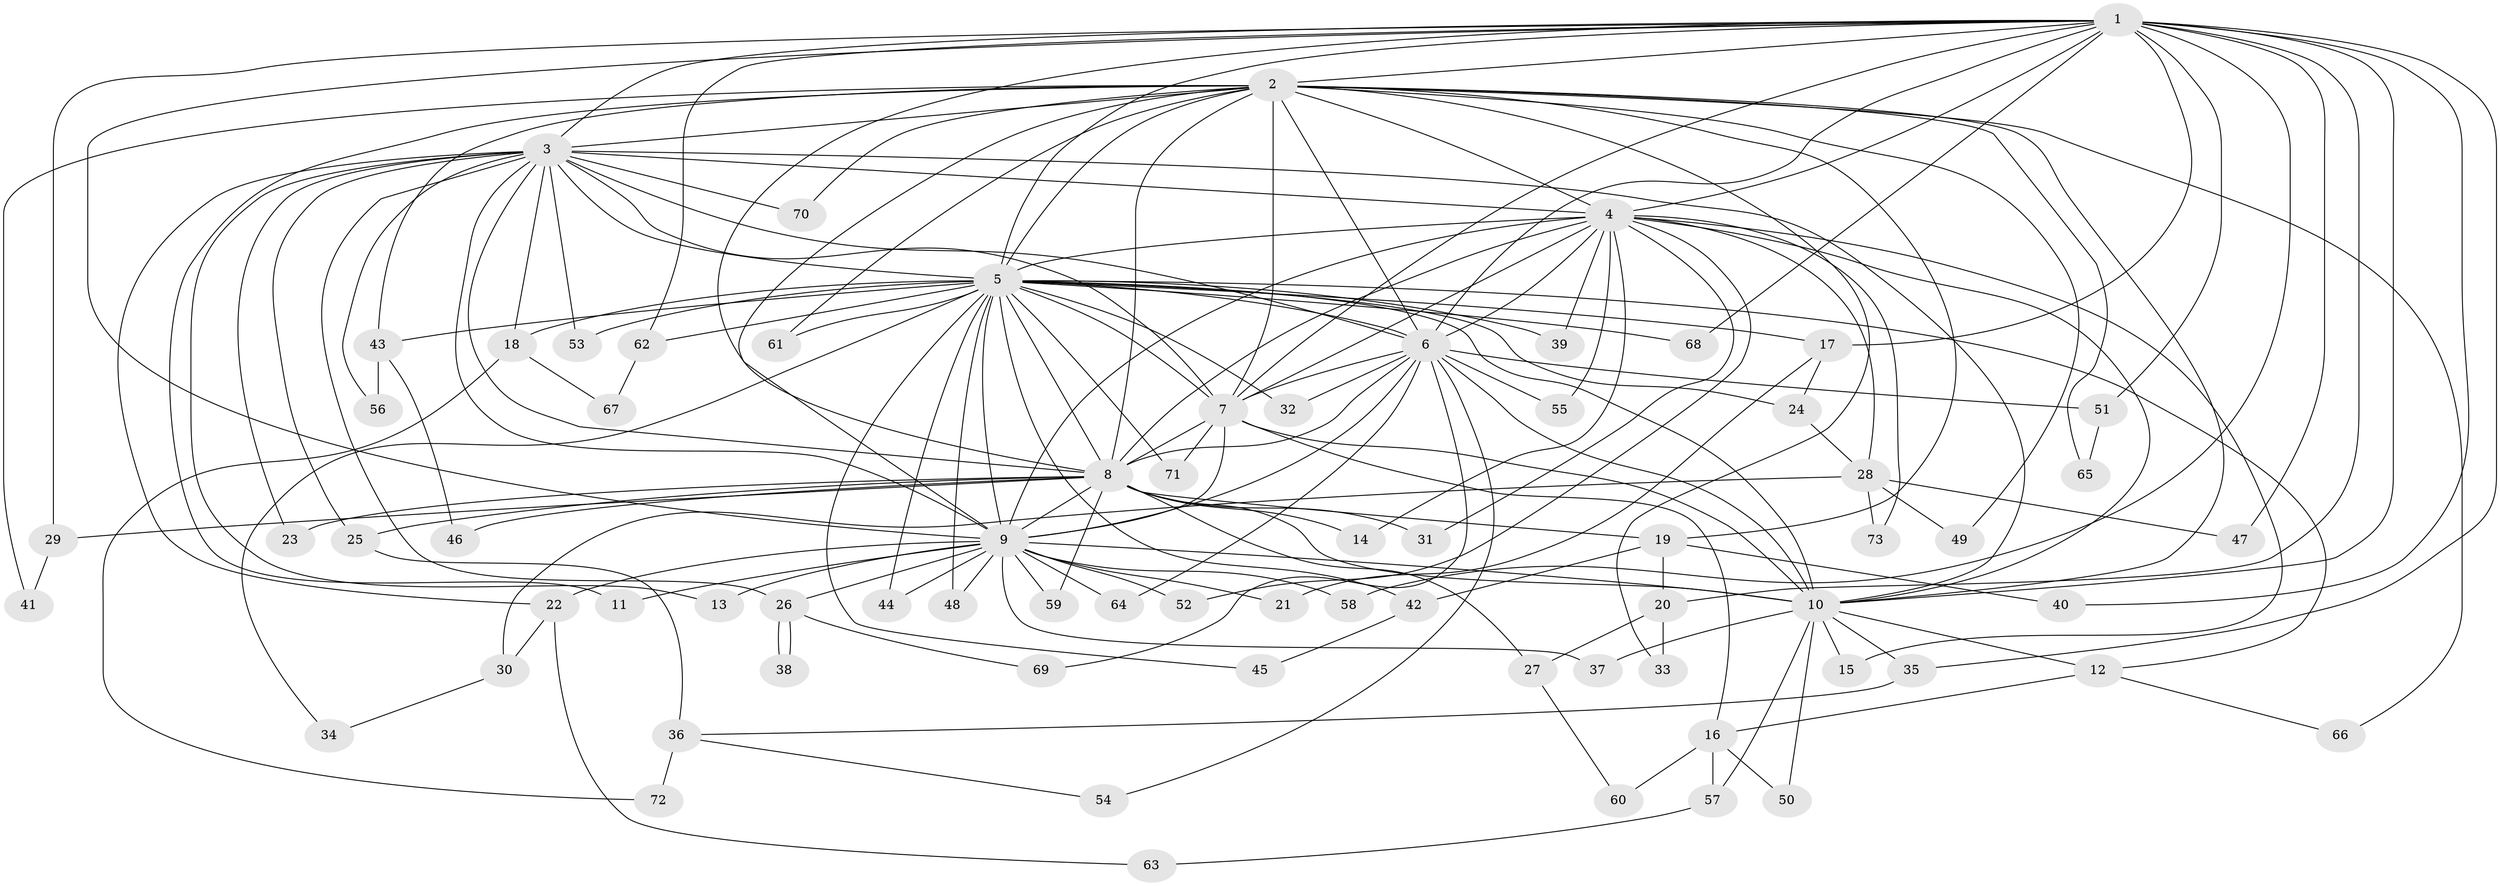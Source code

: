 // coarse degree distribution, {5: 0.047619047619047616, 1: 0.5238095238095238, 2: 0.3333333333333333, 13: 0.09523809523809523}
// Generated by graph-tools (version 1.1) at 2025/47/03/04/25 21:47:38]
// undirected, 73 vertices, 171 edges
graph export_dot {
graph [start="1"]
  node [color=gray90,style=filled];
  1;
  2;
  3;
  4;
  5;
  6;
  7;
  8;
  9;
  10;
  11;
  12;
  13;
  14;
  15;
  16;
  17;
  18;
  19;
  20;
  21;
  22;
  23;
  24;
  25;
  26;
  27;
  28;
  29;
  30;
  31;
  32;
  33;
  34;
  35;
  36;
  37;
  38;
  39;
  40;
  41;
  42;
  43;
  44;
  45;
  46;
  47;
  48;
  49;
  50;
  51;
  52;
  53;
  54;
  55;
  56;
  57;
  58;
  59;
  60;
  61;
  62;
  63;
  64;
  65;
  66;
  67;
  68;
  69;
  70;
  71;
  72;
  73;
  1 -- 2;
  1 -- 3;
  1 -- 4;
  1 -- 5;
  1 -- 6;
  1 -- 7;
  1 -- 8;
  1 -- 9;
  1 -- 10;
  1 -- 17;
  1 -- 20;
  1 -- 29;
  1 -- 35;
  1 -- 40;
  1 -- 47;
  1 -- 51;
  1 -- 58;
  1 -- 62;
  1 -- 68;
  2 -- 3;
  2 -- 4;
  2 -- 5;
  2 -- 6;
  2 -- 7;
  2 -- 8;
  2 -- 9;
  2 -- 10;
  2 -- 11;
  2 -- 19;
  2 -- 33;
  2 -- 41;
  2 -- 43;
  2 -- 49;
  2 -- 61;
  2 -- 65;
  2 -- 66;
  2 -- 70;
  3 -- 4;
  3 -- 5;
  3 -- 6;
  3 -- 7;
  3 -- 8;
  3 -- 9;
  3 -- 10;
  3 -- 13;
  3 -- 18;
  3 -- 22;
  3 -- 23;
  3 -- 25;
  3 -- 26;
  3 -- 53;
  3 -- 56;
  3 -- 70;
  4 -- 5;
  4 -- 6;
  4 -- 7;
  4 -- 8;
  4 -- 9;
  4 -- 10;
  4 -- 14;
  4 -- 15;
  4 -- 28;
  4 -- 31;
  4 -- 39;
  4 -- 52;
  4 -- 55;
  4 -- 73;
  5 -- 6;
  5 -- 7;
  5 -- 8;
  5 -- 9;
  5 -- 10;
  5 -- 12;
  5 -- 17;
  5 -- 18;
  5 -- 24;
  5 -- 32;
  5 -- 34;
  5 -- 39;
  5 -- 42;
  5 -- 43;
  5 -- 44;
  5 -- 45;
  5 -- 48;
  5 -- 53;
  5 -- 61;
  5 -- 62;
  5 -- 68;
  5 -- 71;
  6 -- 7;
  6 -- 8;
  6 -- 9;
  6 -- 10;
  6 -- 32;
  6 -- 51;
  6 -- 54;
  6 -- 55;
  6 -- 64;
  6 -- 69;
  7 -- 8;
  7 -- 9;
  7 -- 10;
  7 -- 16;
  7 -- 71;
  8 -- 9;
  8 -- 10;
  8 -- 14;
  8 -- 19;
  8 -- 23;
  8 -- 25;
  8 -- 27;
  8 -- 29;
  8 -- 31;
  8 -- 46;
  8 -- 59;
  9 -- 10;
  9 -- 11;
  9 -- 13;
  9 -- 21;
  9 -- 22;
  9 -- 26;
  9 -- 37;
  9 -- 44;
  9 -- 48;
  9 -- 52;
  9 -- 58;
  9 -- 59;
  9 -- 64;
  10 -- 12;
  10 -- 15;
  10 -- 35;
  10 -- 37;
  10 -- 50;
  10 -- 57;
  12 -- 16;
  12 -- 66;
  16 -- 50;
  16 -- 57;
  16 -- 60;
  17 -- 21;
  17 -- 24;
  18 -- 67;
  18 -- 72;
  19 -- 20;
  19 -- 40;
  19 -- 42;
  20 -- 27;
  20 -- 33;
  22 -- 30;
  22 -- 63;
  24 -- 28;
  25 -- 36;
  26 -- 38;
  26 -- 38;
  26 -- 69;
  27 -- 60;
  28 -- 30;
  28 -- 47;
  28 -- 49;
  28 -- 73;
  29 -- 41;
  30 -- 34;
  35 -- 36;
  36 -- 54;
  36 -- 72;
  42 -- 45;
  43 -- 46;
  43 -- 56;
  51 -- 65;
  57 -- 63;
  62 -- 67;
}
